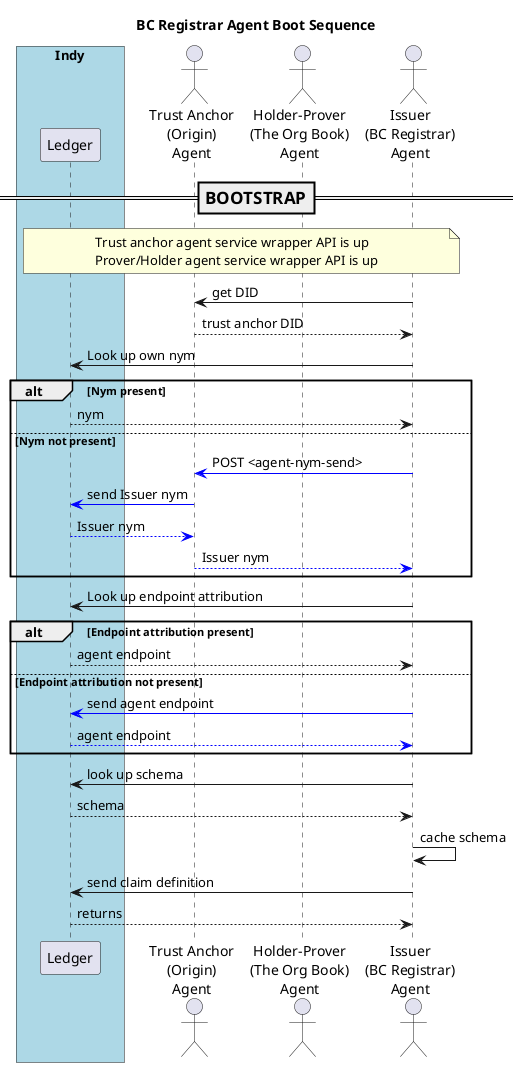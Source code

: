 @startuml
/'
Copyright 2017 Government of Canada - Public Services and Procurement Canada - buyandsell.gc.ca

Licensed under the Apache License, Version 2.0 (the "License");
you may not use this file except in compliance with the License.
You may obtain a copy of the License at

http://www.apache.org/licenses/LICENSE-2.0

Unless required by applicable law or agreed to in writing, software
distributed under the License is distributed on an "AS IS" BASIS,
WITHOUT WARRANTIES OR CONDITIONS OF ANY KIND, either express or implied.
See the License for the specific language governing permissions and
limitations under the License.
'/

skinparam ParticipantPadding 20
skinparam BaloxPadding 20

title BC Registrar Agent Boot Sequence


box "Indy" #LightBlue
    participant "Ledger" as ledger
endbox
actor "Trust Anchor\n(Origin)\nAgent" as tag
actor "Holder-Prover\n(The Org Book)\nAgent" as obag
actor "Issuer\n(BC Registrar)\nAgent" as bcrag

=== BOOTSTRAP ==
note over ledger, bcrag
Trust anchor agent service wrapper API is up
Prover/Holder agent service wrapper API is up
endnote

bcrag -> tag: get DID
tag --> bcrag: trust anchor DID

bcrag -> ledger: Look up own nym
alt Nym present
    ledger --> bcrag: nym
else Nym not present
    bcrag -[#blue]> tag: POST <agent-nym-send>
    tag -[#blue]> ledger: send Issuer nym
    ledger --[#blue]> tag: Issuer nym
    tag --[#blue]> bcrag: Issuer nym
end

bcrag -> ledger: Look up endpoint attribution
alt Endpoint attribution present
    ledger --> bcrag: agent endpoint
else Endpoint attribution not present
    bcrag -[#blue]> ledger: send agent endpoint
    ledger --[#blue]> bcrag: agent endpoint
end

bcrag -> ledger: look up schema
ledger --> bcrag: schema
bcrag -> bcrag: cache schema

bcrag -> ledger: send claim definition
ledger --> bcrag: returns

@enduml
